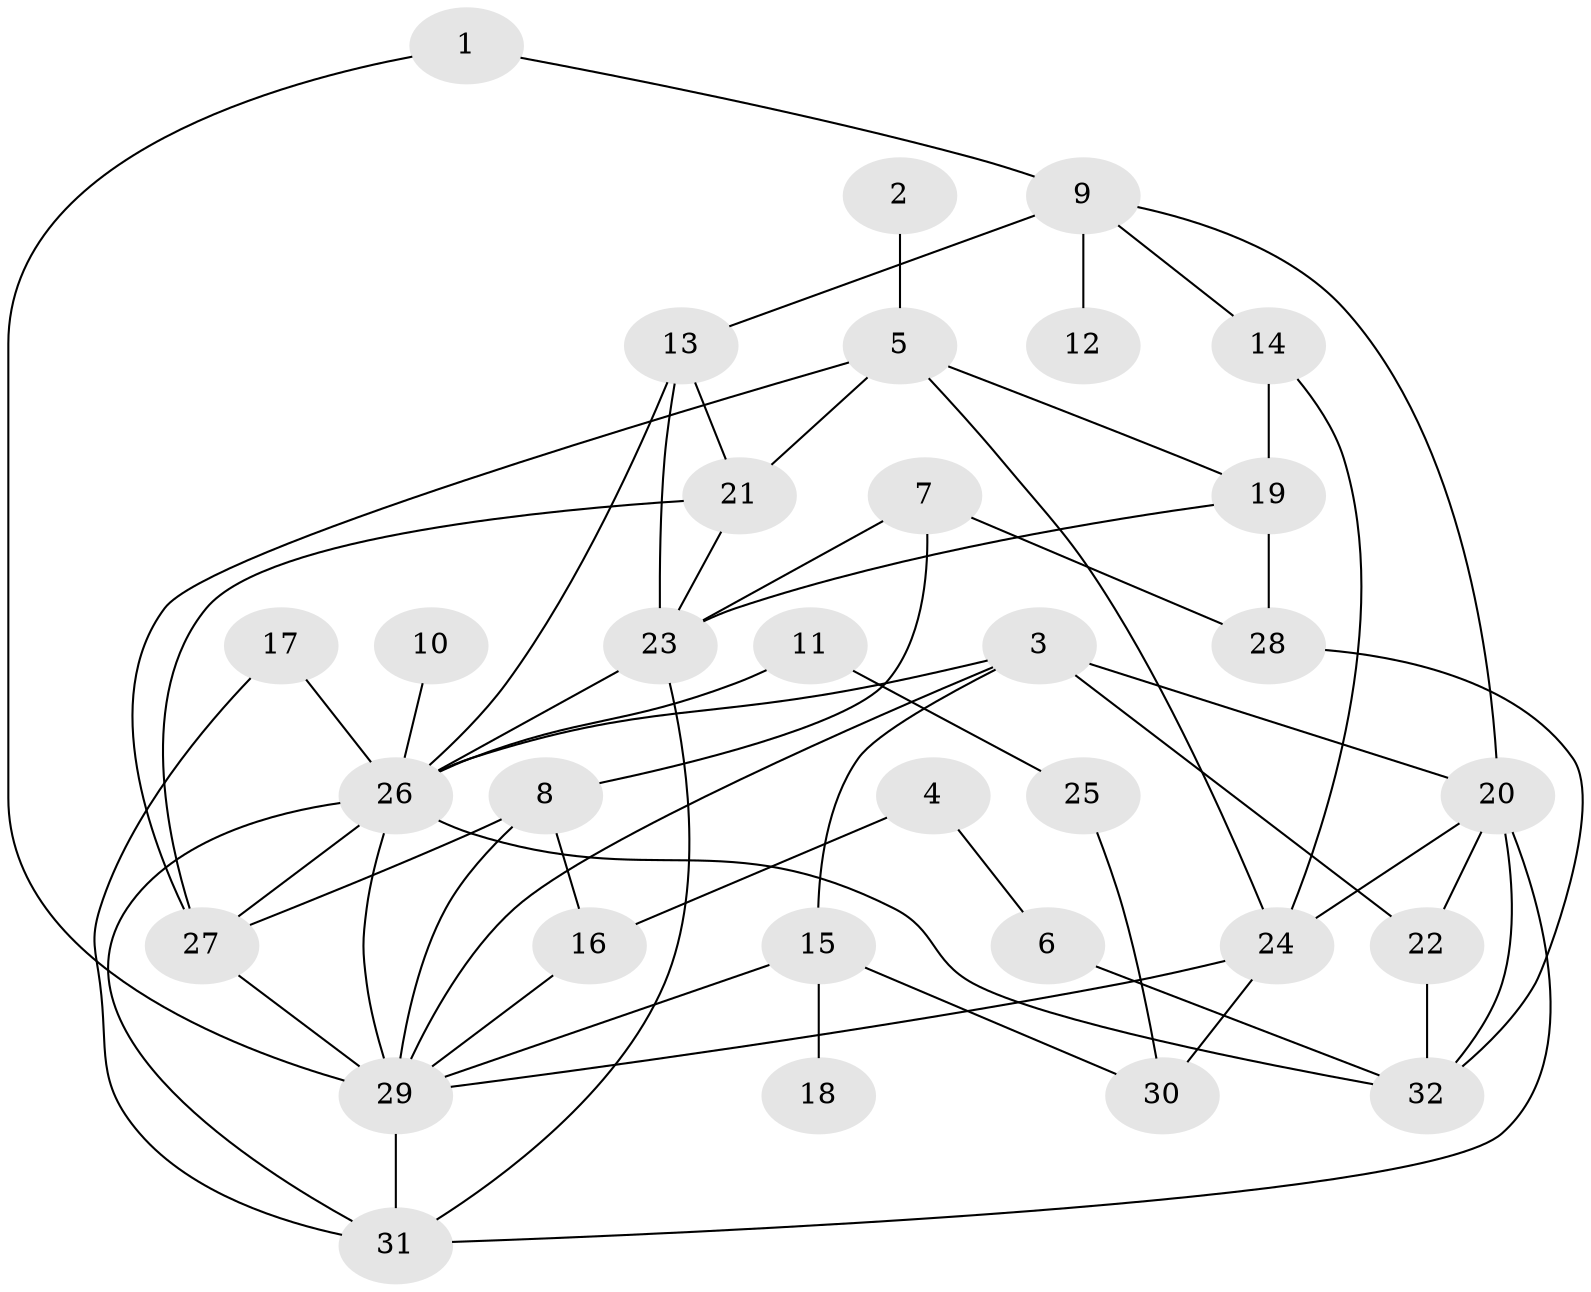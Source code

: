 // original degree distribution, {7: 0.028846153846153848, 4: 0.125, 12: 0.009615384615384616, 3: 0.25, 6: 0.019230769230769232, 2: 0.2692307692307692, 5: 0.057692307692307696, 1: 0.2403846153846154}
// Generated by graph-tools (version 1.1) at 2025/36/03/04/25 23:36:00]
// undirected, 32 vertices, 60 edges
graph export_dot {
  node [color=gray90,style=filled];
  1;
  2;
  3;
  4;
  5;
  6;
  7;
  8;
  9;
  10;
  11;
  12;
  13;
  14;
  15;
  16;
  17;
  18;
  19;
  20;
  21;
  22;
  23;
  24;
  25;
  26;
  27;
  28;
  29;
  30;
  31;
  32;
  1 -- 9 [weight=1.0];
  1 -- 29 [weight=1.0];
  2 -- 5 [weight=1.0];
  3 -- 15 [weight=2.0];
  3 -- 20 [weight=1.0];
  3 -- 22 [weight=1.0];
  3 -- 26 [weight=1.0];
  3 -- 29 [weight=1.0];
  4 -- 6 [weight=1.0];
  4 -- 16 [weight=1.0];
  5 -- 19 [weight=1.0];
  5 -- 21 [weight=1.0];
  5 -- 24 [weight=1.0];
  5 -- 27 [weight=1.0];
  6 -- 32 [weight=1.0];
  7 -- 8 [weight=1.0];
  7 -- 23 [weight=1.0];
  7 -- 28 [weight=1.0];
  8 -- 16 [weight=1.0];
  8 -- 27 [weight=1.0];
  8 -- 29 [weight=2.0];
  9 -- 12 [weight=1.0];
  9 -- 13 [weight=1.0];
  9 -- 14 [weight=1.0];
  9 -- 20 [weight=1.0];
  10 -- 26 [weight=1.0];
  11 -- 25 [weight=1.0];
  11 -- 26 [weight=1.0];
  13 -- 21 [weight=1.0];
  13 -- 23 [weight=1.0];
  13 -- 26 [weight=1.0];
  14 -- 19 [weight=1.0];
  14 -- 24 [weight=1.0];
  15 -- 18 [weight=1.0];
  15 -- 29 [weight=2.0];
  15 -- 30 [weight=1.0];
  16 -- 29 [weight=1.0];
  17 -- 26 [weight=1.0];
  17 -- 31 [weight=2.0];
  19 -- 23 [weight=1.0];
  19 -- 28 [weight=1.0];
  20 -- 22 [weight=1.0];
  20 -- 24 [weight=1.0];
  20 -- 31 [weight=1.0];
  20 -- 32 [weight=1.0];
  21 -- 23 [weight=2.0];
  21 -- 27 [weight=1.0];
  22 -- 32 [weight=1.0];
  23 -- 26 [weight=1.0];
  23 -- 31 [weight=1.0];
  24 -- 29 [weight=1.0];
  24 -- 30 [weight=1.0];
  25 -- 30 [weight=1.0];
  26 -- 27 [weight=1.0];
  26 -- 29 [weight=1.0];
  26 -- 31 [weight=1.0];
  26 -- 32 [weight=1.0];
  27 -- 29 [weight=2.0];
  28 -- 32 [weight=1.0];
  29 -- 31 [weight=2.0];
}
